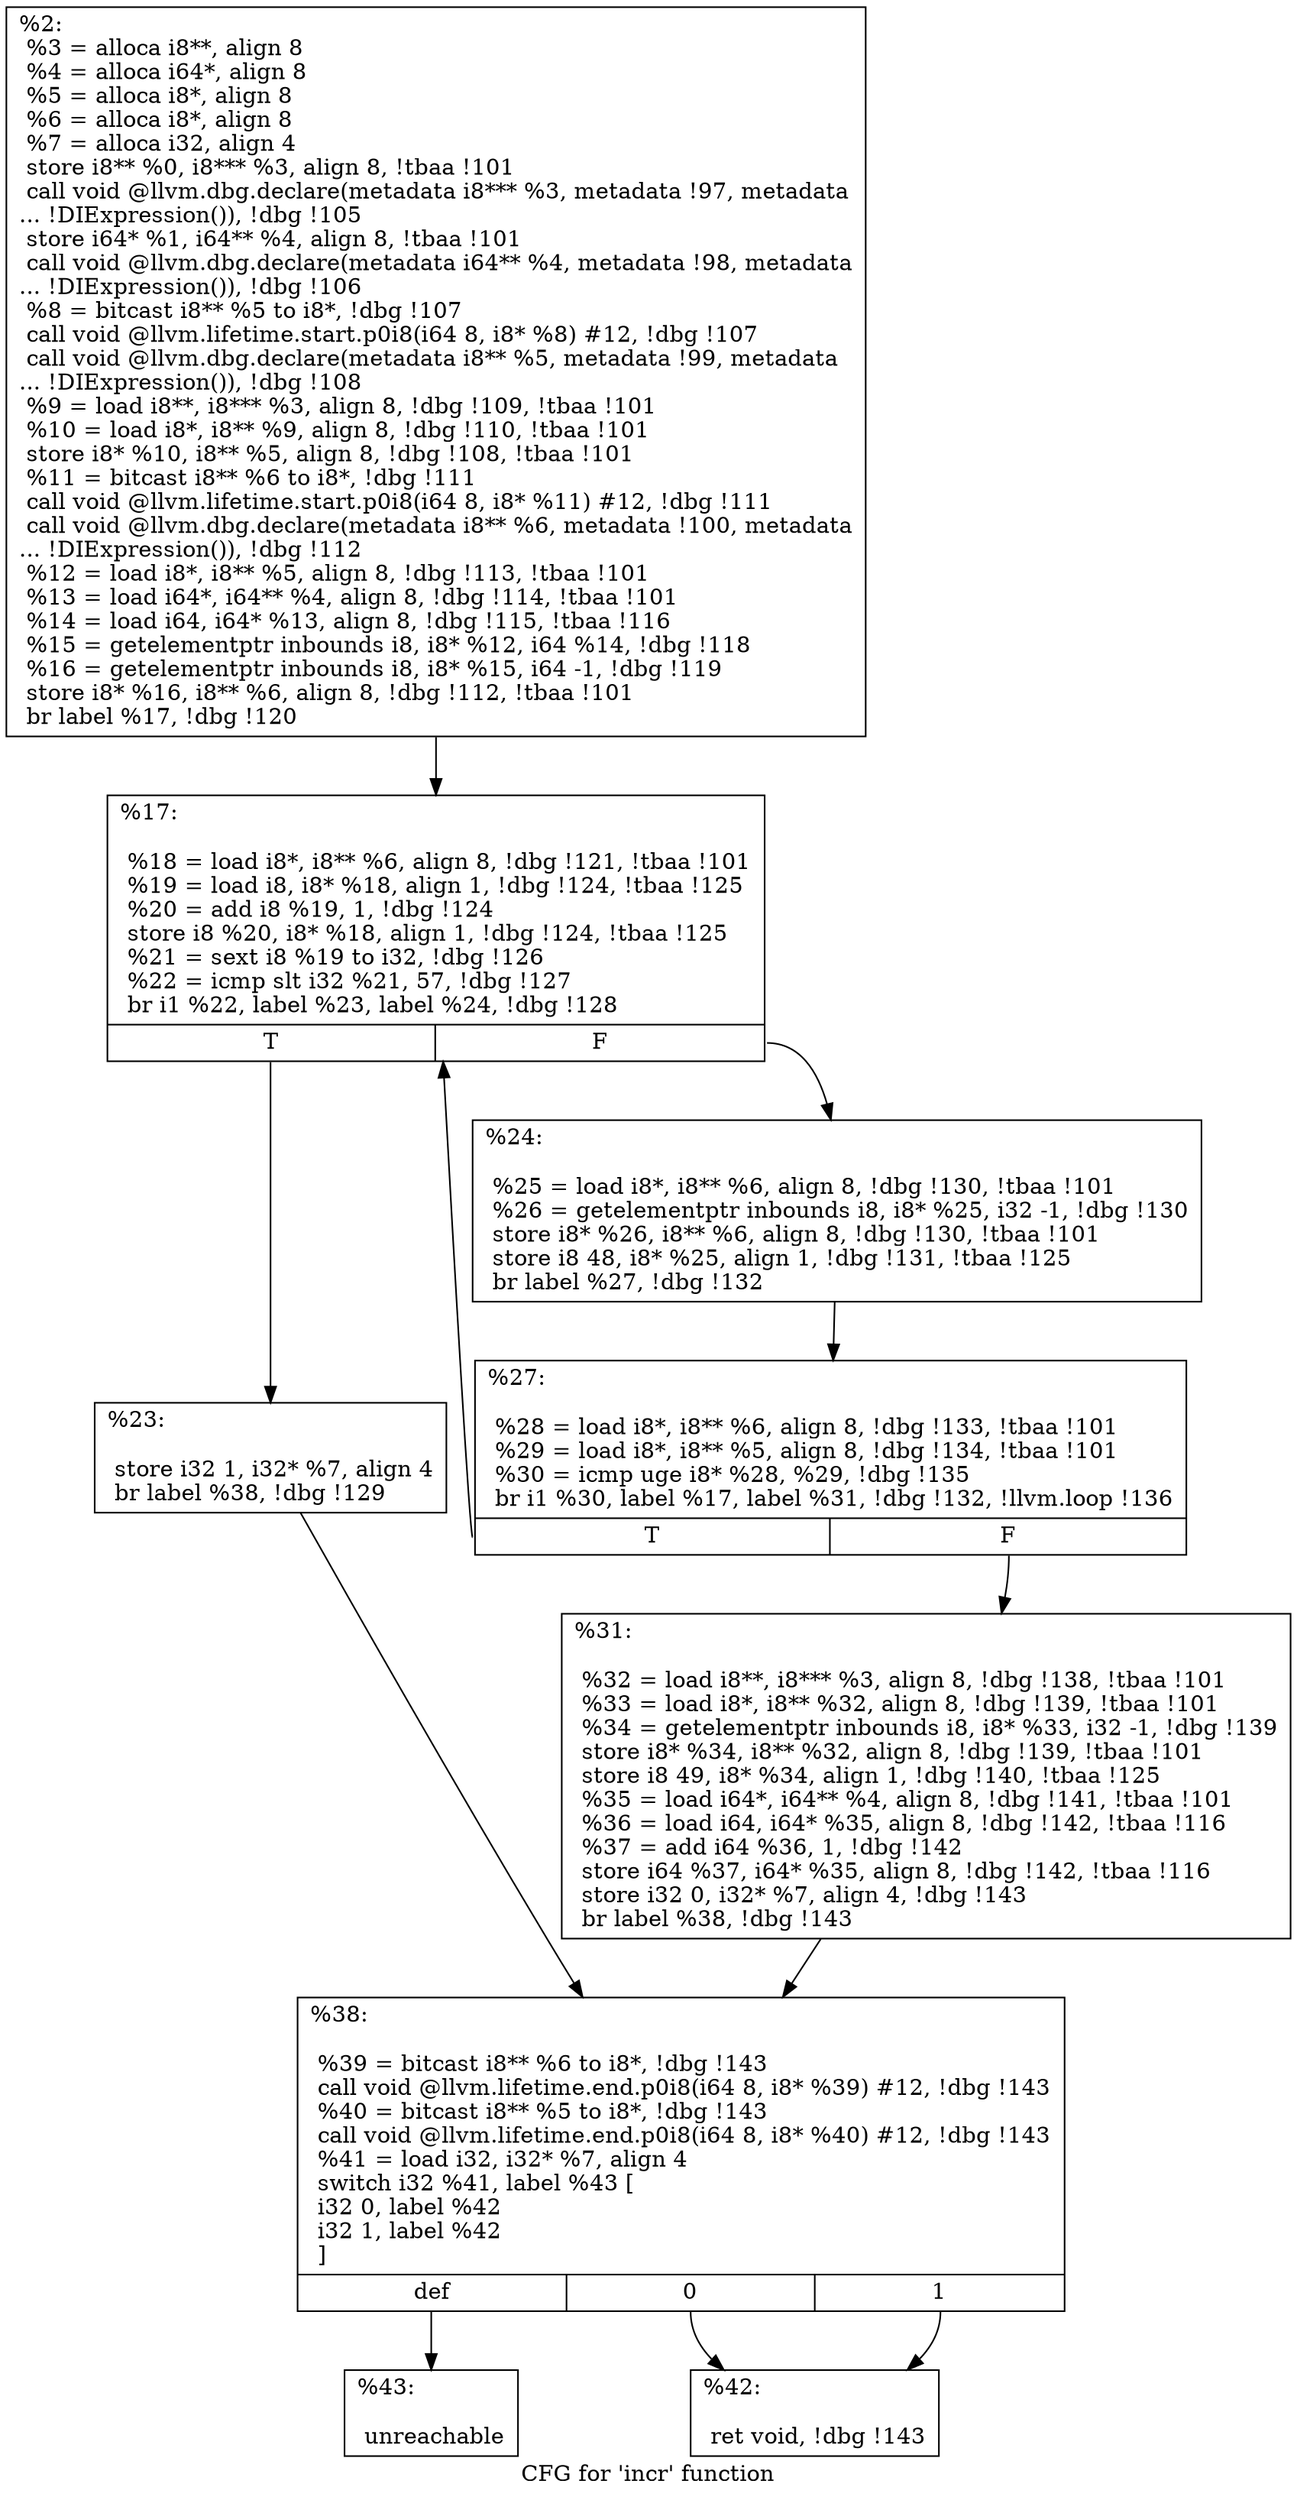 digraph "CFG for 'incr' function" {
	label="CFG for 'incr' function";

	Node0x21eb920 [shape=record,label="{%2:\l  %3 = alloca i8**, align 8\l  %4 = alloca i64*, align 8\l  %5 = alloca i8*, align 8\l  %6 = alloca i8*, align 8\l  %7 = alloca i32, align 4\l  store i8** %0, i8*** %3, align 8, !tbaa !101\l  call void @llvm.dbg.declare(metadata i8*** %3, metadata !97, metadata\l... !DIExpression()), !dbg !105\l  store i64* %1, i64** %4, align 8, !tbaa !101\l  call void @llvm.dbg.declare(metadata i64** %4, metadata !98, metadata\l... !DIExpression()), !dbg !106\l  %8 = bitcast i8** %5 to i8*, !dbg !107\l  call void @llvm.lifetime.start.p0i8(i64 8, i8* %8) #12, !dbg !107\l  call void @llvm.dbg.declare(metadata i8** %5, metadata !99, metadata\l... !DIExpression()), !dbg !108\l  %9 = load i8**, i8*** %3, align 8, !dbg !109, !tbaa !101\l  %10 = load i8*, i8** %9, align 8, !dbg !110, !tbaa !101\l  store i8* %10, i8** %5, align 8, !dbg !108, !tbaa !101\l  %11 = bitcast i8** %6 to i8*, !dbg !111\l  call void @llvm.lifetime.start.p0i8(i64 8, i8* %11) #12, !dbg !111\l  call void @llvm.dbg.declare(metadata i8** %6, metadata !100, metadata\l... !DIExpression()), !dbg !112\l  %12 = load i8*, i8** %5, align 8, !dbg !113, !tbaa !101\l  %13 = load i64*, i64** %4, align 8, !dbg !114, !tbaa !101\l  %14 = load i64, i64* %13, align 8, !dbg !115, !tbaa !116\l  %15 = getelementptr inbounds i8, i8* %12, i64 %14, !dbg !118\l  %16 = getelementptr inbounds i8, i8* %15, i64 -1, !dbg !119\l  store i8* %16, i8** %6, align 8, !dbg !112, !tbaa !101\l  br label %17, !dbg !120\l}"];
	Node0x21eb920 -> Node0x21eb970;
	Node0x21eb970 [shape=record,label="{%17:\l\l  %18 = load i8*, i8** %6, align 8, !dbg !121, !tbaa !101\l  %19 = load i8, i8* %18, align 1, !dbg !124, !tbaa !125\l  %20 = add i8 %19, 1, !dbg !124\l  store i8 %20, i8* %18, align 1, !dbg !124, !tbaa !125\l  %21 = sext i8 %19 to i32, !dbg !126\l  %22 = icmp slt i32 %21, 57, !dbg !127\l  br i1 %22, label %23, label %24, !dbg !128\l|{<s0>T|<s1>F}}"];
	Node0x21eb970:s0 -> Node0x21eb9c0;
	Node0x21eb970:s1 -> Node0x21eba10;
	Node0x21eb9c0 [shape=record,label="{%23:\l\l  store i32 1, i32* %7, align 4\l  br label %38, !dbg !129\l}"];
	Node0x21eb9c0 -> Node0x21ebb00;
	Node0x21eba10 [shape=record,label="{%24:\l\l  %25 = load i8*, i8** %6, align 8, !dbg !130, !tbaa !101\l  %26 = getelementptr inbounds i8, i8* %25, i32 -1, !dbg !130\l  store i8* %26, i8** %6, align 8, !dbg !130, !tbaa !101\l  store i8 48, i8* %25, align 1, !dbg !131, !tbaa !125\l  br label %27, !dbg !132\l}"];
	Node0x21eba10 -> Node0x21eba60;
	Node0x21eba60 [shape=record,label="{%27:\l\l  %28 = load i8*, i8** %6, align 8, !dbg !133, !tbaa !101\l  %29 = load i8*, i8** %5, align 8, !dbg !134, !tbaa !101\l  %30 = icmp uge i8* %28, %29, !dbg !135\l  br i1 %30, label %17, label %31, !dbg !132, !llvm.loop !136\l|{<s0>T|<s1>F}}"];
	Node0x21eba60:s0 -> Node0x21eb970;
	Node0x21eba60:s1 -> Node0x21ebab0;
	Node0x21ebab0 [shape=record,label="{%31:\l\l  %32 = load i8**, i8*** %3, align 8, !dbg !138, !tbaa !101\l  %33 = load i8*, i8** %32, align 8, !dbg !139, !tbaa !101\l  %34 = getelementptr inbounds i8, i8* %33, i32 -1, !dbg !139\l  store i8* %34, i8** %32, align 8, !dbg !139, !tbaa !101\l  store i8 49, i8* %34, align 1, !dbg !140, !tbaa !125\l  %35 = load i64*, i64** %4, align 8, !dbg !141, !tbaa !101\l  %36 = load i64, i64* %35, align 8, !dbg !142, !tbaa !116\l  %37 = add i64 %36, 1, !dbg !142\l  store i64 %37, i64* %35, align 8, !dbg !142, !tbaa !116\l  store i32 0, i32* %7, align 4, !dbg !143\l  br label %38, !dbg !143\l}"];
	Node0x21ebab0 -> Node0x21ebb00;
	Node0x21ebb00 [shape=record,label="{%38:\l\l  %39 = bitcast i8** %6 to i8*, !dbg !143\l  call void @llvm.lifetime.end.p0i8(i64 8, i8* %39) #12, !dbg !143\l  %40 = bitcast i8** %5 to i8*, !dbg !143\l  call void @llvm.lifetime.end.p0i8(i64 8, i8* %40) #12, !dbg !143\l  %41 = load i32, i32* %7, align 4\l  switch i32 %41, label %43 [\l    i32 0, label %42\l    i32 1, label %42\l  ]\l|{<s0>def|<s1>0|<s2>1}}"];
	Node0x21ebb00:s0 -> Node0x21ebba0;
	Node0x21ebb00:s1 -> Node0x21ebb50;
	Node0x21ebb00:s2 -> Node0x21ebb50;
	Node0x21ebb50 [shape=record,label="{%42:\l\l  ret void, !dbg !143\l}"];
	Node0x21ebba0 [shape=record,label="{%43:\l\l  unreachable\l}"];
}
